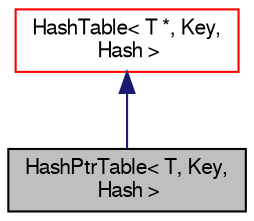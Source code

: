 digraph "HashPtrTable&lt; T, Key, Hash &gt;"
{
  bgcolor="transparent";
  edge [fontname="FreeSans",fontsize="10",labelfontname="FreeSans",labelfontsize="10"];
  node [fontname="FreeSans",fontsize="10",shape=record];
  Node16 [label="HashPtrTable\< T, Key,\l Hash \>",height=0.2,width=0.4,color="black", fillcolor="grey75", style="filled", fontcolor="black"];
  Node17 -> Node16 [dir="back",color="midnightblue",fontsize="10",style="solid",fontname="FreeSans"];
  Node17 [label="HashTable\< T *, Key,\l Hash \>",height=0.2,width=0.4,color="red",URL="$a25702.html"];
}
